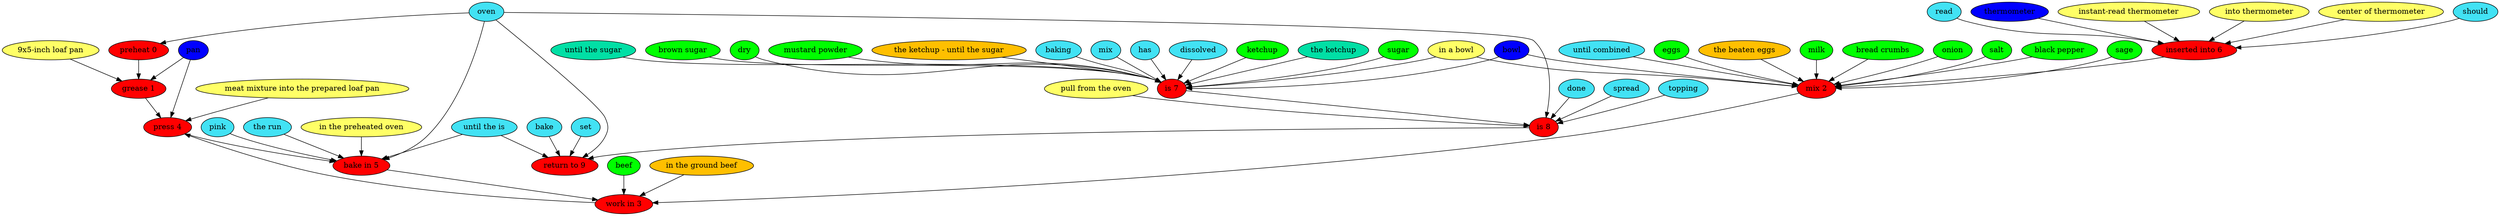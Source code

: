 digraph G {
"preheat 0" [style=filled, fillcolor=red];
oven [style=filled, fillcolor="#0000ff"];
oven -> "preheat 0";
"grease 1" [style=filled, fillcolor=red];
pan [style=filled, fillcolor="#0000ff"];
pan -> "grease 1";
"9x5-inch loaf pan" [style=filled, fillcolor="#ffff66"];
"9x5-inch loaf pan" -> "grease 1";
"mix 2" [style=filled, fillcolor=red];
"until combined" [style=filled, fillcolor="#42e2f4"];
"until combined" -> "mix 2";
eggs [style=filled, fillcolor=green];
eggs -> "mix 2";
"the beaten eggs" [style=filled, fillcolor="#01DFA5"];
"the beaten eggs" -> "mix 2";
milk [style=filled, fillcolor=green];
milk -> "mix 2";
"bread crumbs" [style=filled, fillcolor=green];
"bread crumbs" -> "mix 2";
onion [style=filled, fillcolor=green];
onion -> "mix 2";
salt [style=filled, fillcolor=green];
salt -> "mix 2";
"black pepper" [style=filled, fillcolor=green];
"black pepper" -> "mix 2";
sage [style=filled, fillcolor=green];
sage -> "mix 2";
bowl [style=filled, fillcolor="#0000ff"];
bowl -> "mix 2";
"in a bowl" [style=filled, fillcolor="#ffff66"];
"in a bowl" -> "mix 2";
"the beaten eggs" [style=filled, fillcolor="#FFBF00"];
"work in 3" [style=filled, fillcolor=red];
beef [style=filled, fillcolor=green];
beef -> "work in 3";
"in the ground beef" [style=filled, fillcolor="#01DFA5"];
"in the ground beef" -> "work in 3";
"in the ground beef" [style=filled, fillcolor="#FFBF00"];
"press 4" [style=filled, fillcolor=red];
pan [style=filled, fillcolor="#0000ff"];
pan -> "press 4";
"meat mixture into the prepared loaf pan" [style=filled, fillcolor="#ffff66"];
"meat mixture into the prepared loaf pan" -> "press 4";
"bake in 5" [style=filled, fillcolor=red];
"until the is" [style=filled, fillcolor="#42e2f4"];
"until the is" -> "bake in 5";
pink [style=filled, fillcolor="#42e2f4"];
pink -> "bake in 5";
"the run" [style=filled, fillcolor="#42e2f4"];
"the run" -> "bake in 5";
oven [style=filled, fillcolor="#0000ff"];
oven -> "bake in 5";
"in the preheated oven" [style=filled, fillcolor="#ffff66"];
"in the preheated oven" -> "bake in 5";
"inserted into 6" [style=filled, fillcolor=red];
should [style=filled, fillcolor="#42e2f4"];
should -> "inserted into 6";
read [style=filled, fillcolor="#42e2f4"];
read -> "inserted into 6";
thermometer [style=filled, fillcolor="#0000ff"];
thermometer -> "inserted into 6";
"instant-read thermometer" [style=filled, fillcolor="#ffff66"];
"instant-read thermometer" -> "inserted into 6";
"into thermometer" [style=filled, fillcolor="#ffff66"];
"into thermometer" -> "inserted into 6";
"center of thermometer" [style=filled, fillcolor="#ffff66"];
"center of thermometer" -> "inserted into 6";
"is 7" [style=filled, fillcolor=red];
baking [style=filled, fillcolor="#42e2f4"];
baking -> "is 7";
mix [style=filled, fillcolor="#42e2f4"];
mix -> "is 7";
has [style=filled, fillcolor="#42e2f4"];
has -> "is 7";
dissolved [style=filled, fillcolor="#42e2f4"];
dissolved -> "is 7";
ketchup [style=filled, fillcolor=green];
ketchup -> "is 7";
"the ketchup" [style=filled, fillcolor="#01DFA5"];
"the ketchup" -> "is 7";
sugar [style=filled, fillcolor=green];
sugar -> "is 7";
"until the sugar" [style=filled, fillcolor="#01DFA5"];
"until the sugar" -> "is 7";
"brown sugar" [style=filled, fillcolor=green];
"brown sugar" -> "is 7";
dry [style=filled, fillcolor=green];
dry -> "is 7";
"mustard powder" [style=filled, fillcolor=green];
"mustard powder" -> "is 7";
bowl [style=filled, fillcolor="#0000ff"];
bowl -> "is 7";
"in a bowl" [style=filled, fillcolor="#ffff66"];
"in a bowl" -> "is 7";
"the ketchup - until the sugar" [style=filled, fillcolor="#FFBF00"];
"the ketchup - until the sugar" -> "is 7";
"is 8" [style=filled, fillcolor=red];
done [style=filled, fillcolor="#42e2f4"];
done -> "is 8";
spread [style=filled, fillcolor="#42e2f4"];
spread -> "is 8";
topping [style=filled, fillcolor="#42e2f4"];
topping -> "is 8";
oven [style=filled, fillcolor="#0000ff"];
oven -> "is 8";
"pull from the oven" [style=filled, fillcolor="#ffff66"];
"pull from the oven" -> "is 8";
"return to 9" [style=filled, fillcolor=red];
oven [style=filled, fillcolor="#42e2f4"];
oven -> "return to 9";
bake [style=filled, fillcolor="#42e2f4"];
bake -> "return to 9";
"until the is" [style=filled, fillcolor="#42e2f4"];
"until the is" -> "return to 9";
set [style=filled, fillcolor="#42e2f4"];
set -> "return to 9";
"preheat 0" -> "grease 1";
"grease 1" -> "press 4";
"mix 2" -> "work in 3";
"work in 3" -> "press 4";
"press 4" -> "bake in 5";
"bake in 5" -> "work in 3";
"inserted into 6" -> "mix 2";
"is 7" -> "is 8";
"is 8" -> "return to 9";
}
